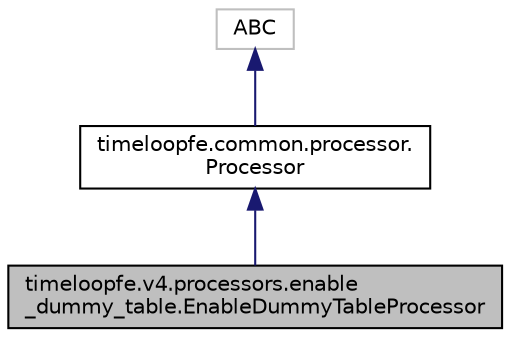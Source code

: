 digraph "timeloopfe.v4.processors.enable_dummy_table.EnableDummyTableProcessor"
{
 // LATEX_PDF_SIZE
  edge [fontname="Helvetica",fontsize="10",labelfontname="Helvetica",labelfontsize="10"];
  node [fontname="Helvetica",fontsize="10",shape=record];
  Node1 [label="timeloopfe.v4.processors.enable\l_dummy_table.EnableDummyTableProcessor",height=0.2,width=0.4,color="black", fillcolor="grey75", style="filled", fontcolor="black",tooltip="Enable the dummy table for Accelergy to placeholder energy/area."];
  Node2 -> Node1 [dir="back",color="midnightblue",fontsize="10",style="solid"];
  Node2 [label="timeloopfe.common.processor.\lProcessor",height=0.2,width=0.4,color="black", fillcolor="white", style="filled",URL="$classtimeloopfe_1_1common_1_1processor_1_1Processor.html",tooltip="Base class for all processors, which are used to modify the specification before it is passed to Acce..."];
  Node3 -> Node2 [dir="back",color="midnightblue",fontsize="10",style="solid"];
  Node3 [label="ABC",height=0.2,width=0.4,color="grey75", fillcolor="white", style="filled",tooltip=" "];
}

